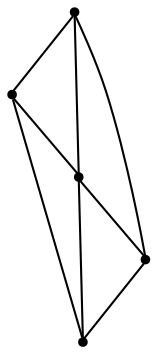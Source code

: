 graph {
  node [shape=point,comment="{\"directed\":false,\"doi\":\"10.1007/978-3-319-50106-2_35\",\"figure\":\"? (12)\"}"]

  v0 [pos="1244.6899893424284,503.75912665402313"]
  v1 [pos="1131.571917215451,390.9009882013779"]
  v2 [pos="1244.6899893424284,277.8218191177243"]
  v3 [pos="1018.4581055124594,277.8218191177243"]
  v4 [pos="1018.5997805070904,503.75912665402313"]

  v0 -- v1 [id="-1",pos="1244.6899893424284,503.75912665402313 1184.5179229737626,470.83344750093715 1146.8118989314366,433.2112489647539 1131.571917215451,390.9009882013779"]
  v4 -- v1 [id="-2",pos="1018.5997805070904,503.75912665402313 1131.571917215451,390.9009882013779 1131.571917215451,390.9009882013779 1131.571917215451,390.9009882013779"]
  v4 -- v0 [id="-3",pos="1018.5997805070904,503.75912665402313 1244.6899893424284,503.75912665402313 1244.6899893424284,503.75912665402313 1244.6899893424284,503.75912665402313"]
  v4 -- v3 [id="-4",pos="1018.5997805070904,503.75912665402313 1018.4581055124594,277.8218191177243 1018.4581055124594,277.8218191177243 1018.4581055124594,277.8218191177243"]
  v3 -- v2 [id="-5",pos="1018.4581055124594,277.8218191177243 1244.6899893424284,277.8218191177243 1244.6899893424284,277.8218191177243 1244.6899893424284,277.8218191177243"]
  v1 -- v3 [id="-6",pos="1131.571917215451,390.9009882013779 1018.4581055124594,277.8218191177243 1018.4581055124594,277.8218191177243 1018.4581055124594,277.8218191177243"]
  v1 -- v2 [id="-7",pos="1131.571917215451,390.9009882013779 1244.6899893424284,277.8218191177243 1244.6899893424284,277.8218191177243 1244.6899893424284,277.8218191177243"]
  v0 -- v2 [id="-8",pos="1244.6899893424284,503.75912665402313 1244.6899893424284,277.8218191177243 1244.6899893424284,277.8218191177243 1244.6899893424284,277.8218191177243"]
}